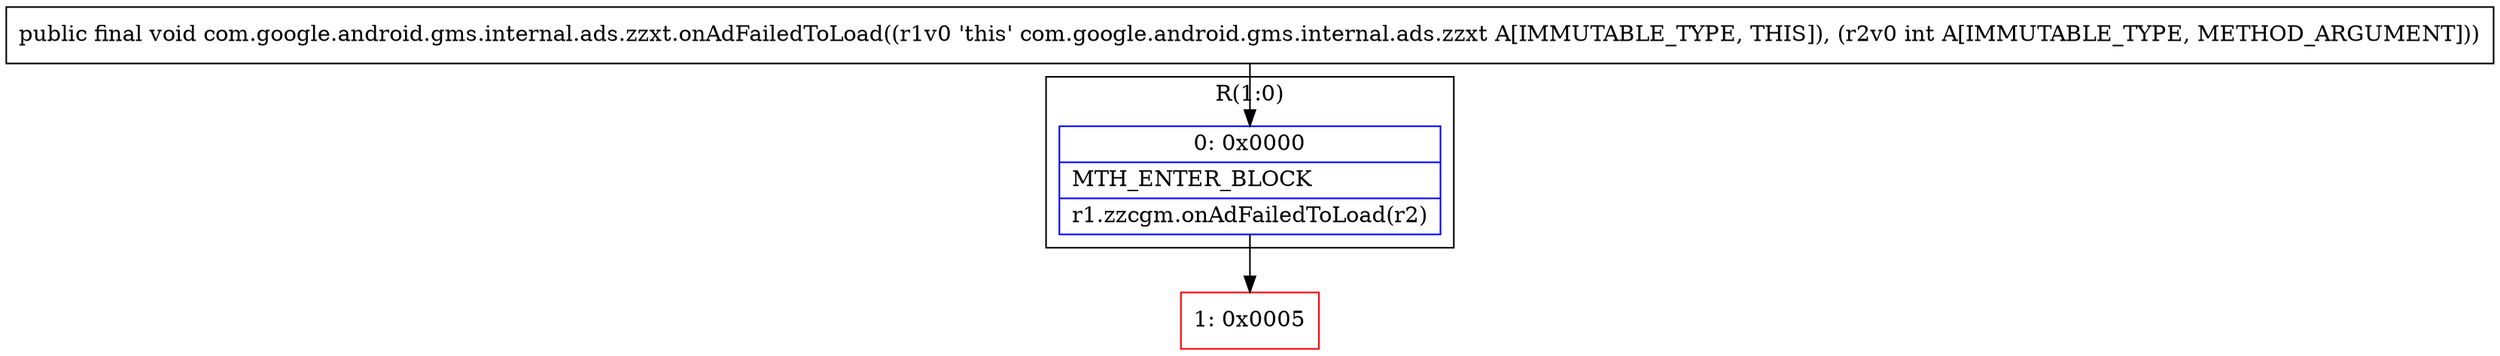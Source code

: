 digraph "CFG forcom.google.android.gms.internal.ads.zzxt.onAdFailedToLoad(I)V" {
subgraph cluster_Region_145477940 {
label = "R(1:0)";
node [shape=record,color=blue];
Node_0 [shape=record,label="{0\:\ 0x0000|MTH_ENTER_BLOCK\l|r1.zzcgm.onAdFailedToLoad(r2)\l}"];
}
Node_1 [shape=record,color=red,label="{1\:\ 0x0005}"];
MethodNode[shape=record,label="{public final void com.google.android.gms.internal.ads.zzxt.onAdFailedToLoad((r1v0 'this' com.google.android.gms.internal.ads.zzxt A[IMMUTABLE_TYPE, THIS]), (r2v0 int A[IMMUTABLE_TYPE, METHOD_ARGUMENT])) }"];
MethodNode -> Node_0;
Node_0 -> Node_1;
}

